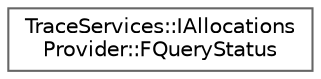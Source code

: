 digraph "Graphical Class Hierarchy"
{
 // INTERACTIVE_SVG=YES
 // LATEX_PDF_SIZE
  bgcolor="transparent";
  edge [fontname=Helvetica,fontsize=10,labelfontname=Helvetica,labelfontsize=10];
  node [fontname=Helvetica,fontsize=10,shape=box,height=0.2,width=0.4];
  rankdir="LR";
  Node0 [id="Node000000",label="TraceServices::IAllocations\lProvider::FQueryStatus",height=0.2,width=0.4,color="grey40", fillcolor="white", style="filled",URL="$d2/d75/structTraceServices_1_1IAllocationsProvider_1_1FQueryStatus.html",tooltip=" "];
}
